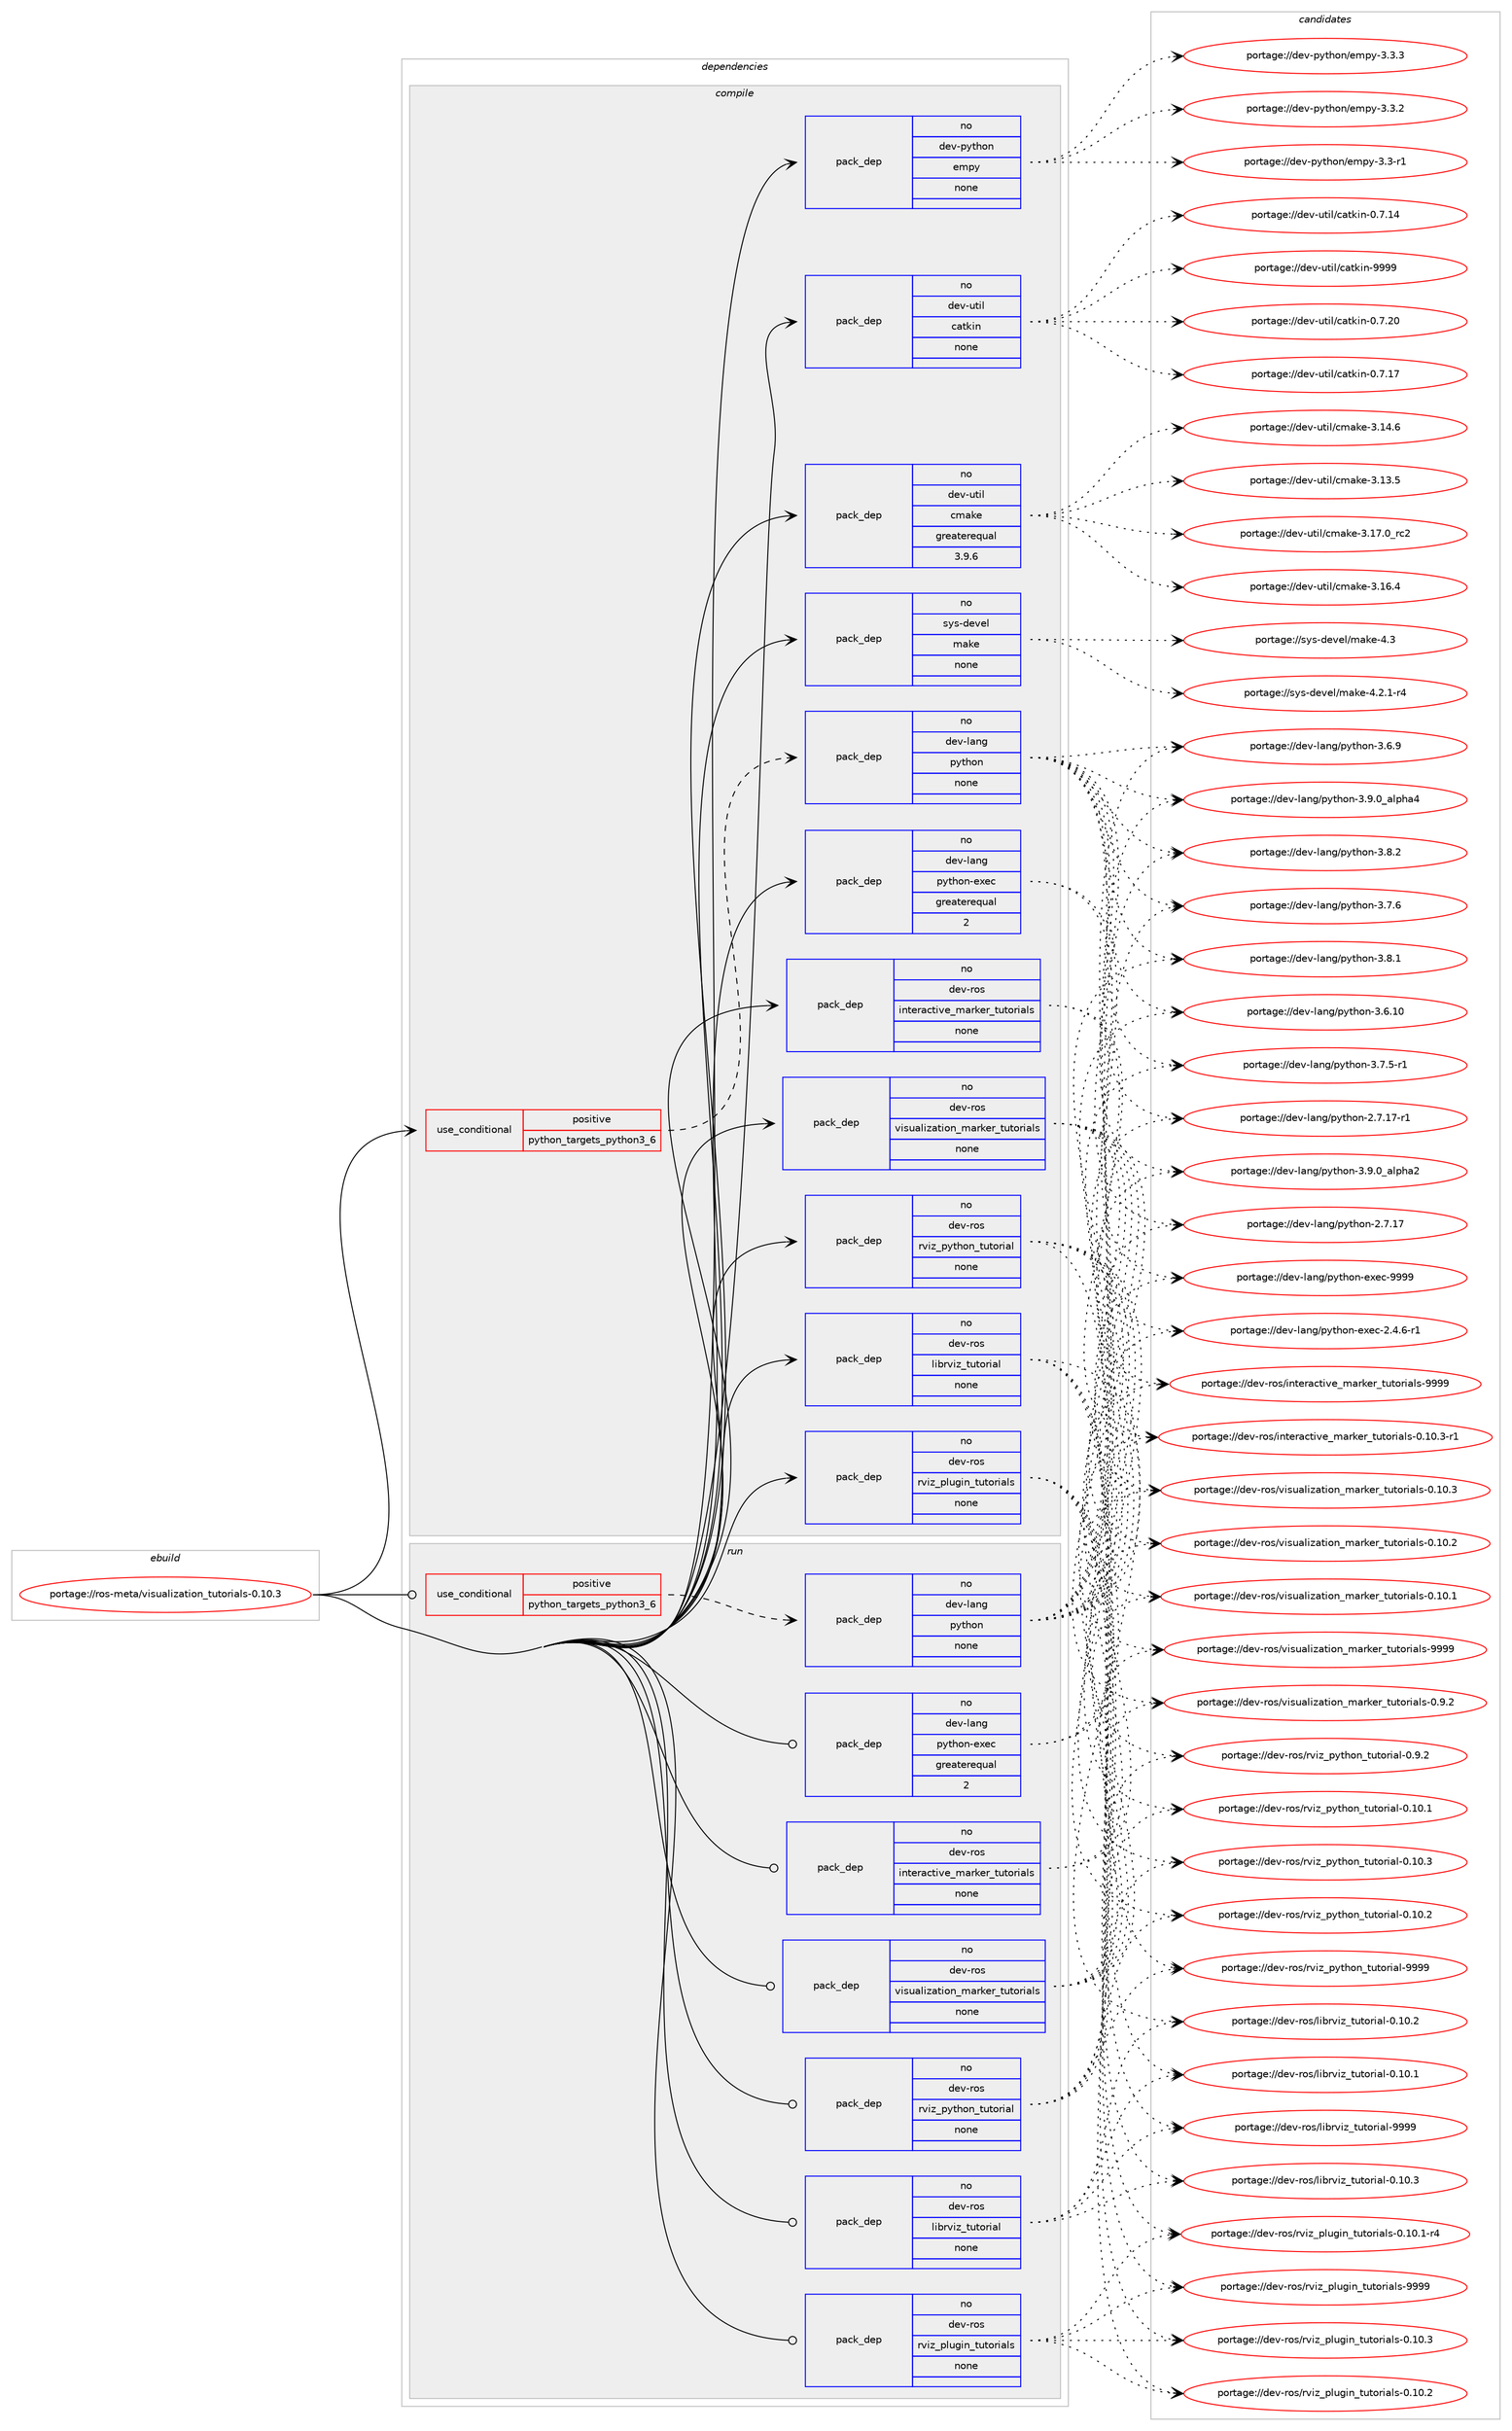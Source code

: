 digraph prolog {

# *************
# Graph options
# *************

newrank=true;
concentrate=true;
compound=true;
graph [rankdir=LR,fontname=Helvetica,fontsize=10,ranksep=1.5];#, ranksep=2.5, nodesep=0.2];
edge  [arrowhead=vee];
node  [fontname=Helvetica,fontsize=10];

# **********
# The ebuild
# **********

subgraph cluster_leftcol {
color=gray;
rank=same;
label=<<i>ebuild</i>>;
id [label="portage://ros-meta/visualization_tutorials-0.10.3", color=red, width=4, href="../ros-meta/visualization_tutorials-0.10.3.svg"];
}

# ****************
# The dependencies
# ****************

subgraph cluster_midcol {
color=gray;
label=<<i>dependencies</i>>;
subgraph cluster_compile {
fillcolor="#eeeeee";
style=filled;
label=<<i>compile</i>>;
subgraph cond11693 {
dependency57875 [label=<<TABLE BORDER="0" CELLBORDER="1" CELLSPACING="0" CELLPADDING="4"><TR><TD ROWSPAN="3" CELLPADDING="10">use_conditional</TD></TR><TR><TD>positive</TD></TR><TR><TD>python_targets_python3_6</TD></TR></TABLE>>, shape=none, color=red];
subgraph pack44928 {
dependency57876 [label=<<TABLE BORDER="0" CELLBORDER="1" CELLSPACING="0" CELLPADDING="4" WIDTH="220"><TR><TD ROWSPAN="6" CELLPADDING="30">pack_dep</TD></TR><TR><TD WIDTH="110">no</TD></TR><TR><TD>dev-lang</TD></TR><TR><TD>python</TD></TR><TR><TD>none</TD></TR><TR><TD></TD></TR></TABLE>>, shape=none, color=blue];
}
dependency57875:e -> dependency57876:w [weight=20,style="dashed",arrowhead="vee"];
}
id:e -> dependency57875:w [weight=20,style="solid",arrowhead="vee"];
subgraph pack44929 {
dependency57877 [label=<<TABLE BORDER="0" CELLBORDER="1" CELLSPACING="0" CELLPADDING="4" WIDTH="220"><TR><TD ROWSPAN="6" CELLPADDING="30">pack_dep</TD></TR><TR><TD WIDTH="110">no</TD></TR><TR><TD>dev-lang</TD></TR><TR><TD>python-exec</TD></TR><TR><TD>greaterequal</TD></TR><TR><TD>2</TD></TR></TABLE>>, shape=none, color=blue];
}
id:e -> dependency57877:w [weight=20,style="solid",arrowhead="vee"];
subgraph pack44930 {
dependency57878 [label=<<TABLE BORDER="0" CELLBORDER="1" CELLSPACING="0" CELLPADDING="4" WIDTH="220"><TR><TD ROWSPAN="6" CELLPADDING="30">pack_dep</TD></TR><TR><TD WIDTH="110">no</TD></TR><TR><TD>dev-python</TD></TR><TR><TD>empy</TD></TR><TR><TD>none</TD></TR><TR><TD></TD></TR></TABLE>>, shape=none, color=blue];
}
id:e -> dependency57878:w [weight=20,style="solid",arrowhead="vee"];
subgraph pack44931 {
dependency57879 [label=<<TABLE BORDER="0" CELLBORDER="1" CELLSPACING="0" CELLPADDING="4" WIDTH="220"><TR><TD ROWSPAN="6" CELLPADDING="30">pack_dep</TD></TR><TR><TD WIDTH="110">no</TD></TR><TR><TD>dev-ros</TD></TR><TR><TD>interactive_marker_tutorials</TD></TR><TR><TD>none</TD></TR><TR><TD></TD></TR></TABLE>>, shape=none, color=blue];
}
id:e -> dependency57879:w [weight=20,style="solid",arrowhead="vee"];
subgraph pack44932 {
dependency57880 [label=<<TABLE BORDER="0" CELLBORDER="1" CELLSPACING="0" CELLPADDING="4" WIDTH="220"><TR><TD ROWSPAN="6" CELLPADDING="30">pack_dep</TD></TR><TR><TD WIDTH="110">no</TD></TR><TR><TD>dev-ros</TD></TR><TR><TD>librviz_tutorial</TD></TR><TR><TD>none</TD></TR><TR><TD></TD></TR></TABLE>>, shape=none, color=blue];
}
id:e -> dependency57880:w [weight=20,style="solid",arrowhead="vee"];
subgraph pack44933 {
dependency57881 [label=<<TABLE BORDER="0" CELLBORDER="1" CELLSPACING="0" CELLPADDING="4" WIDTH="220"><TR><TD ROWSPAN="6" CELLPADDING="30">pack_dep</TD></TR><TR><TD WIDTH="110">no</TD></TR><TR><TD>dev-ros</TD></TR><TR><TD>rviz_plugin_tutorials</TD></TR><TR><TD>none</TD></TR><TR><TD></TD></TR></TABLE>>, shape=none, color=blue];
}
id:e -> dependency57881:w [weight=20,style="solid",arrowhead="vee"];
subgraph pack44934 {
dependency57882 [label=<<TABLE BORDER="0" CELLBORDER="1" CELLSPACING="0" CELLPADDING="4" WIDTH="220"><TR><TD ROWSPAN="6" CELLPADDING="30">pack_dep</TD></TR><TR><TD WIDTH="110">no</TD></TR><TR><TD>dev-ros</TD></TR><TR><TD>rviz_python_tutorial</TD></TR><TR><TD>none</TD></TR><TR><TD></TD></TR></TABLE>>, shape=none, color=blue];
}
id:e -> dependency57882:w [weight=20,style="solid",arrowhead="vee"];
subgraph pack44935 {
dependency57883 [label=<<TABLE BORDER="0" CELLBORDER="1" CELLSPACING="0" CELLPADDING="4" WIDTH="220"><TR><TD ROWSPAN="6" CELLPADDING="30">pack_dep</TD></TR><TR><TD WIDTH="110">no</TD></TR><TR><TD>dev-ros</TD></TR><TR><TD>visualization_marker_tutorials</TD></TR><TR><TD>none</TD></TR><TR><TD></TD></TR></TABLE>>, shape=none, color=blue];
}
id:e -> dependency57883:w [weight=20,style="solid",arrowhead="vee"];
subgraph pack44936 {
dependency57884 [label=<<TABLE BORDER="0" CELLBORDER="1" CELLSPACING="0" CELLPADDING="4" WIDTH="220"><TR><TD ROWSPAN="6" CELLPADDING="30">pack_dep</TD></TR><TR><TD WIDTH="110">no</TD></TR><TR><TD>dev-util</TD></TR><TR><TD>catkin</TD></TR><TR><TD>none</TD></TR><TR><TD></TD></TR></TABLE>>, shape=none, color=blue];
}
id:e -> dependency57884:w [weight=20,style="solid",arrowhead="vee"];
subgraph pack44937 {
dependency57885 [label=<<TABLE BORDER="0" CELLBORDER="1" CELLSPACING="0" CELLPADDING="4" WIDTH="220"><TR><TD ROWSPAN="6" CELLPADDING="30">pack_dep</TD></TR><TR><TD WIDTH="110">no</TD></TR><TR><TD>dev-util</TD></TR><TR><TD>cmake</TD></TR><TR><TD>greaterequal</TD></TR><TR><TD>3.9.6</TD></TR></TABLE>>, shape=none, color=blue];
}
id:e -> dependency57885:w [weight=20,style="solid",arrowhead="vee"];
subgraph pack44938 {
dependency57886 [label=<<TABLE BORDER="0" CELLBORDER="1" CELLSPACING="0" CELLPADDING="4" WIDTH="220"><TR><TD ROWSPAN="6" CELLPADDING="30">pack_dep</TD></TR><TR><TD WIDTH="110">no</TD></TR><TR><TD>sys-devel</TD></TR><TR><TD>make</TD></TR><TR><TD>none</TD></TR><TR><TD></TD></TR></TABLE>>, shape=none, color=blue];
}
id:e -> dependency57886:w [weight=20,style="solid",arrowhead="vee"];
}
subgraph cluster_compileandrun {
fillcolor="#eeeeee";
style=filled;
label=<<i>compile and run</i>>;
}
subgraph cluster_run {
fillcolor="#eeeeee";
style=filled;
label=<<i>run</i>>;
subgraph cond11694 {
dependency57887 [label=<<TABLE BORDER="0" CELLBORDER="1" CELLSPACING="0" CELLPADDING="4"><TR><TD ROWSPAN="3" CELLPADDING="10">use_conditional</TD></TR><TR><TD>positive</TD></TR><TR><TD>python_targets_python3_6</TD></TR></TABLE>>, shape=none, color=red];
subgraph pack44939 {
dependency57888 [label=<<TABLE BORDER="0" CELLBORDER="1" CELLSPACING="0" CELLPADDING="4" WIDTH="220"><TR><TD ROWSPAN="6" CELLPADDING="30">pack_dep</TD></TR><TR><TD WIDTH="110">no</TD></TR><TR><TD>dev-lang</TD></TR><TR><TD>python</TD></TR><TR><TD>none</TD></TR><TR><TD></TD></TR></TABLE>>, shape=none, color=blue];
}
dependency57887:e -> dependency57888:w [weight=20,style="dashed",arrowhead="vee"];
}
id:e -> dependency57887:w [weight=20,style="solid",arrowhead="odot"];
subgraph pack44940 {
dependency57889 [label=<<TABLE BORDER="0" CELLBORDER="1" CELLSPACING="0" CELLPADDING="4" WIDTH="220"><TR><TD ROWSPAN="6" CELLPADDING="30">pack_dep</TD></TR><TR><TD WIDTH="110">no</TD></TR><TR><TD>dev-lang</TD></TR><TR><TD>python-exec</TD></TR><TR><TD>greaterequal</TD></TR><TR><TD>2</TD></TR></TABLE>>, shape=none, color=blue];
}
id:e -> dependency57889:w [weight=20,style="solid",arrowhead="odot"];
subgraph pack44941 {
dependency57890 [label=<<TABLE BORDER="0" CELLBORDER="1" CELLSPACING="0" CELLPADDING="4" WIDTH="220"><TR><TD ROWSPAN="6" CELLPADDING="30">pack_dep</TD></TR><TR><TD WIDTH="110">no</TD></TR><TR><TD>dev-ros</TD></TR><TR><TD>interactive_marker_tutorials</TD></TR><TR><TD>none</TD></TR><TR><TD></TD></TR></TABLE>>, shape=none, color=blue];
}
id:e -> dependency57890:w [weight=20,style="solid",arrowhead="odot"];
subgraph pack44942 {
dependency57891 [label=<<TABLE BORDER="0" CELLBORDER="1" CELLSPACING="0" CELLPADDING="4" WIDTH="220"><TR><TD ROWSPAN="6" CELLPADDING="30">pack_dep</TD></TR><TR><TD WIDTH="110">no</TD></TR><TR><TD>dev-ros</TD></TR><TR><TD>librviz_tutorial</TD></TR><TR><TD>none</TD></TR><TR><TD></TD></TR></TABLE>>, shape=none, color=blue];
}
id:e -> dependency57891:w [weight=20,style="solid",arrowhead="odot"];
subgraph pack44943 {
dependency57892 [label=<<TABLE BORDER="0" CELLBORDER="1" CELLSPACING="0" CELLPADDING="4" WIDTH="220"><TR><TD ROWSPAN="6" CELLPADDING="30">pack_dep</TD></TR><TR><TD WIDTH="110">no</TD></TR><TR><TD>dev-ros</TD></TR><TR><TD>rviz_plugin_tutorials</TD></TR><TR><TD>none</TD></TR><TR><TD></TD></TR></TABLE>>, shape=none, color=blue];
}
id:e -> dependency57892:w [weight=20,style="solid",arrowhead="odot"];
subgraph pack44944 {
dependency57893 [label=<<TABLE BORDER="0" CELLBORDER="1" CELLSPACING="0" CELLPADDING="4" WIDTH="220"><TR><TD ROWSPAN="6" CELLPADDING="30">pack_dep</TD></TR><TR><TD WIDTH="110">no</TD></TR><TR><TD>dev-ros</TD></TR><TR><TD>rviz_python_tutorial</TD></TR><TR><TD>none</TD></TR><TR><TD></TD></TR></TABLE>>, shape=none, color=blue];
}
id:e -> dependency57893:w [weight=20,style="solid",arrowhead="odot"];
subgraph pack44945 {
dependency57894 [label=<<TABLE BORDER="0" CELLBORDER="1" CELLSPACING="0" CELLPADDING="4" WIDTH="220"><TR><TD ROWSPAN="6" CELLPADDING="30">pack_dep</TD></TR><TR><TD WIDTH="110">no</TD></TR><TR><TD>dev-ros</TD></TR><TR><TD>visualization_marker_tutorials</TD></TR><TR><TD>none</TD></TR><TR><TD></TD></TR></TABLE>>, shape=none, color=blue];
}
id:e -> dependency57894:w [weight=20,style="solid",arrowhead="odot"];
}
}

# **************
# The candidates
# **************

subgraph cluster_choices {
rank=same;
color=gray;
label=<<i>candidates</i>>;

subgraph choice44928 {
color=black;
nodesep=1;
choice10010111845108971101034711212111610411111045514657464895971081121049752 [label="portage://dev-lang/python-3.9.0_alpha4", color=red, width=4,href="../dev-lang/python-3.9.0_alpha4.svg"];
choice10010111845108971101034711212111610411111045514657464895971081121049750 [label="portage://dev-lang/python-3.9.0_alpha2", color=red, width=4,href="../dev-lang/python-3.9.0_alpha2.svg"];
choice100101118451089711010347112121116104111110455146564650 [label="portage://dev-lang/python-3.8.2", color=red, width=4,href="../dev-lang/python-3.8.2.svg"];
choice100101118451089711010347112121116104111110455146564649 [label="portage://dev-lang/python-3.8.1", color=red, width=4,href="../dev-lang/python-3.8.1.svg"];
choice100101118451089711010347112121116104111110455146554654 [label="portage://dev-lang/python-3.7.6", color=red, width=4,href="../dev-lang/python-3.7.6.svg"];
choice1001011184510897110103471121211161041111104551465546534511449 [label="portage://dev-lang/python-3.7.5-r1", color=red, width=4,href="../dev-lang/python-3.7.5-r1.svg"];
choice100101118451089711010347112121116104111110455146544657 [label="portage://dev-lang/python-3.6.9", color=red, width=4,href="../dev-lang/python-3.6.9.svg"];
choice10010111845108971101034711212111610411111045514654464948 [label="portage://dev-lang/python-3.6.10", color=red, width=4,href="../dev-lang/python-3.6.10.svg"];
choice100101118451089711010347112121116104111110455046554649554511449 [label="portage://dev-lang/python-2.7.17-r1", color=red, width=4,href="../dev-lang/python-2.7.17-r1.svg"];
choice10010111845108971101034711212111610411111045504655464955 [label="portage://dev-lang/python-2.7.17", color=red, width=4,href="../dev-lang/python-2.7.17.svg"];
dependency57876:e -> choice10010111845108971101034711212111610411111045514657464895971081121049752:w [style=dotted,weight="100"];
dependency57876:e -> choice10010111845108971101034711212111610411111045514657464895971081121049750:w [style=dotted,weight="100"];
dependency57876:e -> choice100101118451089711010347112121116104111110455146564650:w [style=dotted,weight="100"];
dependency57876:e -> choice100101118451089711010347112121116104111110455146564649:w [style=dotted,weight="100"];
dependency57876:e -> choice100101118451089711010347112121116104111110455146554654:w [style=dotted,weight="100"];
dependency57876:e -> choice1001011184510897110103471121211161041111104551465546534511449:w [style=dotted,weight="100"];
dependency57876:e -> choice100101118451089711010347112121116104111110455146544657:w [style=dotted,weight="100"];
dependency57876:e -> choice10010111845108971101034711212111610411111045514654464948:w [style=dotted,weight="100"];
dependency57876:e -> choice100101118451089711010347112121116104111110455046554649554511449:w [style=dotted,weight="100"];
dependency57876:e -> choice10010111845108971101034711212111610411111045504655464955:w [style=dotted,weight="100"];
}
subgraph choice44929 {
color=black;
nodesep=1;
choice10010111845108971101034711212111610411111045101120101994557575757 [label="portage://dev-lang/python-exec-9999", color=red, width=4,href="../dev-lang/python-exec-9999.svg"];
choice10010111845108971101034711212111610411111045101120101994550465246544511449 [label="portage://dev-lang/python-exec-2.4.6-r1", color=red, width=4,href="../dev-lang/python-exec-2.4.6-r1.svg"];
dependency57877:e -> choice10010111845108971101034711212111610411111045101120101994557575757:w [style=dotted,weight="100"];
dependency57877:e -> choice10010111845108971101034711212111610411111045101120101994550465246544511449:w [style=dotted,weight="100"];
}
subgraph choice44930 {
color=black;
nodesep=1;
choice1001011184511212111610411111047101109112121455146514651 [label="portage://dev-python/empy-3.3.3", color=red, width=4,href="../dev-python/empy-3.3.3.svg"];
choice1001011184511212111610411111047101109112121455146514650 [label="portage://dev-python/empy-3.3.2", color=red, width=4,href="../dev-python/empy-3.3.2.svg"];
choice1001011184511212111610411111047101109112121455146514511449 [label="portage://dev-python/empy-3.3-r1", color=red, width=4,href="../dev-python/empy-3.3-r1.svg"];
dependency57878:e -> choice1001011184511212111610411111047101109112121455146514651:w [style=dotted,weight="100"];
dependency57878:e -> choice1001011184511212111610411111047101109112121455146514650:w [style=dotted,weight="100"];
dependency57878:e -> choice1001011184511212111610411111047101109112121455146514511449:w [style=dotted,weight="100"];
}
subgraph choice44931 {
color=black;
nodesep=1;
choice10010111845114111115471051101161011149799116105118101951099711410710111495116117116111114105971081154557575757 [label="portage://dev-ros/interactive_marker_tutorials-9999", color=red, width=4,href="../dev-ros/interactive_marker_tutorials-9999.svg"];
choice1001011184511411111547105110116101114979911610511810195109971141071011149511611711611111410597108115454846494846514511449 [label="portage://dev-ros/interactive_marker_tutorials-0.10.3-r1", color=red, width=4,href="../dev-ros/interactive_marker_tutorials-0.10.3-r1.svg"];
dependency57879:e -> choice10010111845114111115471051101161011149799116105118101951099711410710111495116117116111114105971081154557575757:w [style=dotted,weight="100"];
dependency57879:e -> choice1001011184511411111547105110116101114979911610511810195109971141071011149511611711611111410597108115454846494846514511449:w [style=dotted,weight="100"];
}
subgraph choice44932 {
color=black;
nodesep=1;
choice10010111845114111115471081059811411810512295116117116111114105971084557575757 [label="portage://dev-ros/librviz_tutorial-9999", color=red, width=4,href="../dev-ros/librviz_tutorial-9999.svg"];
choice100101118451141111154710810598114118105122951161171161111141059710845484649484651 [label="portage://dev-ros/librviz_tutorial-0.10.3", color=red, width=4,href="../dev-ros/librviz_tutorial-0.10.3.svg"];
choice100101118451141111154710810598114118105122951161171161111141059710845484649484650 [label="portage://dev-ros/librviz_tutorial-0.10.2", color=red, width=4,href="../dev-ros/librviz_tutorial-0.10.2.svg"];
choice100101118451141111154710810598114118105122951161171161111141059710845484649484649 [label="portage://dev-ros/librviz_tutorial-0.10.1", color=red, width=4,href="../dev-ros/librviz_tutorial-0.10.1.svg"];
dependency57880:e -> choice10010111845114111115471081059811411810512295116117116111114105971084557575757:w [style=dotted,weight="100"];
dependency57880:e -> choice100101118451141111154710810598114118105122951161171161111141059710845484649484651:w [style=dotted,weight="100"];
dependency57880:e -> choice100101118451141111154710810598114118105122951161171161111141059710845484649484650:w [style=dotted,weight="100"];
dependency57880:e -> choice100101118451141111154710810598114118105122951161171161111141059710845484649484649:w [style=dotted,weight="100"];
}
subgraph choice44933 {
color=black;
nodesep=1;
choice10010111845114111115471141181051229511210811710310511095116117116111114105971081154557575757 [label="portage://dev-ros/rviz_plugin_tutorials-9999", color=red, width=4,href="../dev-ros/rviz_plugin_tutorials-9999.svg"];
choice100101118451141111154711411810512295112108117103105110951161171161111141059710811545484649484651 [label="portage://dev-ros/rviz_plugin_tutorials-0.10.3", color=red, width=4,href="../dev-ros/rviz_plugin_tutorials-0.10.3.svg"];
choice100101118451141111154711411810512295112108117103105110951161171161111141059710811545484649484650 [label="portage://dev-ros/rviz_plugin_tutorials-0.10.2", color=red, width=4,href="../dev-ros/rviz_plugin_tutorials-0.10.2.svg"];
choice1001011184511411111547114118105122951121081171031051109511611711611111410597108115454846494846494511452 [label="portage://dev-ros/rviz_plugin_tutorials-0.10.1-r4", color=red, width=4,href="../dev-ros/rviz_plugin_tutorials-0.10.1-r4.svg"];
dependency57881:e -> choice10010111845114111115471141181051229511210811710310511095116117116111114105971081154557575757:w [style=dotted,weight="100"];
dependency57881:e -> choice100101118451141111154711411810512295112108117103105110951161171161111141059710811545484649484651:w [style=dotted,weight="100"];
dependency57881:e -> choice100101118451141111154711411810512295112108117103105110951161171161111141059710811545484649484650:w [style=dotted,weight="100"];
dependency57881:e -> choice1001011184511411111547114118105122951121081171031051109511611711611111410597108115454846494846494511452:w [style=dotted,weight="100"];
}
subgraph choice44934 {
color=black;
nodesep=1;
choice10010111845114111115471141181051229511212111610411111095116117116111114105971084557575757 [label="portage://dev-ros/rviz_python_tutorial-9999", color=red, width=4,href="../dev-ros/rviz_python_tutorial-9999.svg"];
choice1001011184511411111547114118105122951121211161041111109511611711611111410597108454846574650 [label="portage://dev-ros/rviz_python_tutorial-0.9.2", color=red, width=4,href="../dev-ros/rviz_python_tutorial-0.9.2.svg"];
choice100101118451141111154711411810512295112121116104111110951161171161111141059710845484649484651 [label="portage://dev-ros/rviz_python_tutorial-0.10.3", color=red, width=4,href="../dev-ros/rviz_python_tutorial-0.10.3.svg"];
choice100101118451141111154711411810512295112121116104111110951161171161111141059710845484649484650 [label="portage://dev-ros/rviz_python_tutorial-0.10.2", color=red, width=4,href="../dev-ros/rviz_python_tutorial-0.10.2.svg"];
choice100101118451141111154711411810512295112121116104111110951161171161111141059710845484649484649 [label="portage://dev-ros/rviz_python_tutorial-0.10.1", color=red, width=4,href="../dev-ros/rviz_python_tutorial-0.10.1.svg"];
dependency57882:e -> choice10010111845114111115471141181051229511212111610411111095116117116111114105971084557575757:w [style=dotted,weight="100"];
dependency57882:e -> choice1001011184511411111547114118105122951121211161041111109511611711611111410597108454846574650:w [style=dotted,weight="100"];
dependency57882:e -> choice100101118451141111154711411810512295112121116104111110951161171161111141059710845484649484651:w [style=dotted,weight="100"];
dependency57882:e -> choice100101118451141111154711411810512295112121116104111110951161171161111141059710845484649484650:w [style=dotted,weight="100"];
dependency57882:e -> choice100101118451141111154711411810512295112121116104111110951161171161111141059710845484649484649:w [style=dotted,weight="100"];
}
subgraph choice44935 {
color=black;
nodesep=1;
choice10010111845114111115471181051151179710810512297116105111110951099711410710111495116117116111114105971081154557575757 [label="portage://dev-ros/visualization_marker_tutorials-9999", color=red, width=4,href="../dev-ros/visualization_marker_tutorials-9999.svg"];
choice1001011184511411111547118105115117971081051229711610511111095109971141071011149511611711611111410597108115454846574650 [label="portage://dev-ros/visualization_marker_tutorials-0.9.2", color=red, width=4,href="../dev-ros/visualization_marker_tutorials-0.9.2.svg"];
choice100101118451141111154711810511511797108105122971161051111109510997114107101114951161171161111141059710811545484649484651 [label="portage://dev-ros/visualization_marker_tutorials-0.10.3", color=red, width=4,href="../dev-ros/visualization_marker_tutorials-0.10.3.svg"];
choice100101118451141111154711810511511797108105122971161051111109510997114107101114951161171161111141059710811545484649484650 [label="portage://dev-ros/visualization_marker_tutorials-0.10.2", color=red, width=4,href="../dev-ros/visualization_marker_tutorials-0.10.2.svg"];
choice100101118451141111154711810511511797108105122971161051111109510997114107101114951161171161111141059710811545484649484649 [label="portage://dev-ros/visualization_marker_tutorials-0.10.1", color=red, width=4,href="../dev-ros/visualization_marker_tutorials-0.10.1.svg"];
dependency57883:e -> choice10010111845114111115471181051151179710810512297116105111110951099711410710111495116117116111114105971081154557575757:w [style=dotted,weight="100"];
dependency57883:e -> choice1001011184511411111547118105115117971081051229711610511111095109971141071011149511611711611111410597108115454846574650:w [style=dotted,weight="100"];
dependency57883:e -> choice100101118451141111154711810511511797108105122971161051111109510997114107101114951161171161111141059710811545484649484651:w [style=dotted,weight="100"];
dependency57883:e -> choice100101118451141111154711810511511797108105122971161051111109510997114107101114951161171161111141059710811545484649484650:w [style=dotted,weight="100"];
dependency57883:e -> choice100101118451141111154711810511511797108105122971161051111109510997114107101114951161171161111141059710811545484649484649:w [style=dotted,weight="100"];
}
subgraph choice44936 {
color=black;
nodesep=1;
choice100101118451171161051084799971161071051104557575757 [label="portage://dev-util/catkin-9999", color=red, width=4,href="../dev-util/catkin-9999.svg"];
choice1001011184511711610510847999711610710511045484655465048 [label="portage://dev-util/catkin-0.7.20", color=red, width=4,href="../dev-util/catkin-0.7.20.svg"];
choice1001011184511711610510847999711610710511045484655464955 [label="portage://dev-util/catkin-0.7.17", color=red, width=4,href="../dev-util/catkin-0.7.17.svg"];
choice1001011184511711610510847999711610710511045484655464952 [label="portage://dev-util/catkin-0.7.14", color=red, width=4,href="../dev-util/catkin-0.7.14.svg"];
dependency57884:e -> choice100101118451171161051084799971161071051104557575757:w [style=dotted,weight="100"];
dependency57884:e -> choice1001011184511711610510847999711610710511045484655465048:w [style=dotted,weight="100"];
dependency57884:e -> choice1001011184511711610510847999711610710511045484655464955:w [style=dotted,weight="100"];
dependency57884:e -> choice1001011184511711610510847999711610710511045484655464952:w [style=dotted,weight="100"];
}
subgraph choice44937 {
color=black;
nodesep=1;
choice1001011184511711610510847991099710710145514649554648951149950 [label="portage://dev-util/cmake-3.17.0_rc2", color=red, width=4,href="../dev-util/cmake-3.17.0_rc2.svg"];
choice1001011184511711610510847991099710710145514649544652 [label="portage://dev-util/cmake-3.16.4", color=red, width=4,href="../dev-util/cmake-3.16.4.svg"];
choice1001011184511711610510847991099710710145514649524654 [label="portage://dev-util/cmake-3.14.6", color=red, width=4,href="../dev-util/cmake-3.14.6.svg"];
choice1001011184511711610510847991099710710145514649514653 [label="portage://dev-util/cmake-3.13.5", color=red, width=4,href="../dev-util/cmake-3.13.5.svg"];
dependency57885:e -> choice1001011184511711610510847991099710710145514649554648951149950:w [style=dotted,weight="100"];
dependency57885:e -> choice1001011184511711610510847991099710710145514649544652:w [style=dotted,weight="100"];
dependency57885:e -> choice1001011184511711610510847991099710710145514649524654:w [style=dotted,weight="100"];
dependency57885:e -> choice1001011184511711610510847991099710710145514649514653:w [style=dotted,weight="100"];
}
subgraph choice44938 {
color=black;
nodesep=1;
choice11512111545100101118101108471099710710145524651 [label="portage://sys-devel/make-4.3", color=red, width=4,href="../sys-devel/make-4.3.svg"];
choice1151211154510010111810110847109971071014552465046494511452 [label="portage://sys-devel/make-4.2.1-r4", color=red, width=4,href="../sys-devel/make-4.2.1-r4.svg"];
dependency57886:e -> choice11512111545100101118101108471099710710145524651:w [style=dotted,weight="100"];
dependency57886:e -> choice1151211154510010111810110847109971071014552465046494511452:w [style=dotted,weight="100"];
}
subgraph choice44939 {
color=black;
nodesep=1;
choice10010111845108971101034711212111610411111045514657464895971081121049752 [label="portage://dev-lang/python-3.9.0_alpha4", color=red, width=4,href="../dev-lang/python-3.9.0_alpha4.svg"];
choice10010111845108971101034711212111610411111045514657464895971081121049750 [label="portage://dev-lang/python-3.9.0_alpha2", color=red, width=4,href="../dev-lang/python-3.9.0_alpha2.svg"];
choice100101118451089711010347112121116104111110455146564650 [label="portage://dev-lang/python-3.8.2", color=red, width=4,href="../dev-lang/python-3.8.2.svg"];
choice100101118451089711010347112121116104111110455146564649 [label="portage://dev-lang/python-3.8.1", color=red, width=4,href="../dev-lang/python-3.8.1.svg"];
choice100101118451089711010347112121116104111110455146554654 [label="portage://dev-lang/python-3.7.6", color=red, width=4,href="../dev-lang/python-3.7.6.svg"];
choice1001011184510897110103471121211161041111104551465546534511449 [label="portage://dev-lang/python-3.7.5-r1", color=red, width=4,href="../dev-lang/python-3.7.5-r1.svg"];
choice100101118451089711010347112121116104111110455146544657 [label="portage://dev-lang/python-3.6.9", color=red, width=4,href="../dev-lang/python-3.6.9.svg"];
choice10010111845108971101034711212111610411111045514654464948 [label="portage://dev-lang/python-3.6.10", color=red, width=4,href="../dev-lang/python-3.6.10.svg"];
choice100101118451089711010347112121116104111110455046554649554511449 [label="portage://dev-lang/python-2.7.17-r1", color=red, width=4,href="../dev-lang/python-2.7.17-r1.svg"];
choice10010111845108971101034711212111610411111045504655464955 [label="portage://dev-lang/python-2.7.17", color=red, width=4,href="../dev-lang/python-2.7.17.svg"];
dependency57888:e -> choice10010111845108971101034711212111610411111045514657464895971081121049752:w [style=dotted,weight="100"];
dependency57888:e -> choice10010111845108971101034711212111610411111045514657464895971081121049750:w [style=dotted,weight="100"];
dependency57888:e -> choice100101118451089711010347112121116104111110455146564650:w [style=dotted,weight="100"];
dependency57888:e -> choice100101118451089711010347112121116104111110455146564649:w [style=dotted,weight="100"];
dependency57888:e -> choice100101118451089711010347112121116104111110455146554654:w [style=dotted,weight="100"];
dependency57888:e -> choice1001011184510897110103471121211161041111104551465546534511449:w [style=dotted,weight="100"];
dependency57888:e -> choice100101118451089711010347112121116104111110455146544657:w [style=dotted,weight="100"];
dependency57888:e -> choice10010111845108971101034711212111610411111045514654464948:w [style=dotted,weight="100"];
dependency57888:e -> choice100101118451089711010347112121116104111110455046554649554511449:w [style=dotted,weight="100"];
dependency57888:e -> choice10010111845108971101034711212111610411111045504655464955:w [style=dotted,weight="100"];
}
subgraph choice44940 {
color=black;
nodesep=1;
choice10010111845108971101034711212111610411111045101120101994557575757 [label="portage://dev-lang/python-exec-9999", color=red, width=4,href="../dev-lang/python-exec-9999.svg"];
choice10010111845108971101034711212111610411111045101120101994550465246544511449 [label="portage://dev-lang/python-exec-2.4.6-r1", color=red, width=4,href="../dev-lang/python-exec-2.4.6-r1.svg"];
dependency57889:e -> choice10010111845108971101034711212111610411111045101120101994557575757:w [style=dotted,weight="100"];
dependency57889:e -> choice10010111845108971101034711212111610411111045101120101994550465246544511449:w [style=dotted,weight="100"];
}
subgraph choice44941 {
color=black;
nodesep=1;
choice10010111845114111115471051101161011149799116105118101951099711410710111495116117116111114105971081154557575757 [label="portage://dev-ros/interactive_marker_tutorials-9999", color=red, width=4,href="../dev-ros/interactive_marker_tutorials-9999.svg"];
choice1001011184511411111547105110116101114979911610511810195109971141071011149511611711611111410597108115454846494846514511449 [label="portage://dev-ros/interactive_marker_tutorials-0.10.3-r1", color=red, width=4,href="../dev-ros/interactive_marker_tutorials-0.10.3-r1.svg"];
dependency57890:e -> choice10010111845114111115471051101161011149799116105118101951099711410710111495116117116111114105971081154557575757:w [style=dotted,weight="100"];
dependency57890:e -> choice1001011184511411111547105110116101114979911610511810195109971141071011149511611711611111410597108115454846494846514511449:w [style=dotted,weight="100"];
}
subgraph choice44942 {
color=black;
nodesep=1;
choice10010111845114111115471081059811411810512295116117116111114105971084557575757 [label="portage://dev-ros/librviz_tutorial-9999", color=red, width=4,href="../dev-ros/librviz_tutorial-9999.svg"];
choice100101118451141111154710810598114118105122951161171161111141059710845484649484651 [label="portage://dev-ros/librviz_tutorial-0.10.3", color=red, width=4,href="../dev-ros/librviz_tutorial-0.10.3.svg"];
choice100101118451141111154710810598114118105122951161171161111141059710845484649484650 [label="portage://dev-ros/librviz_tutorial-0.10.2", color=red, width=4,href="../dev-ros/librviz_tutorial-0.10.2.svg"];
choice100101118451141111154710810598114118105122951161171161111141059710845484649484649 [label="portage://dev-ros/librviz_tutorial-0.10.1", color=red, width=4,href="../dev-ros/librviz_tutorial-0.10.1.svg"];
dependency57891:e -> choice10010111845114111115471081059811411810512295116117116111114105971084557575757:w [style=dotted,weight="100"];
dependency57891:e -> choice100101118451141111154710810598114118105122951161171161111141059710845484649484651:w [style=dotted,weight="100"];
dependency57891:e -> choice100101118451141111154710810598114118105122951161171161111141059710845484649484650:w [style=dotted,weight="100"];
dependency57891:e -> choice100101118451141111154710810598114118105122951161171161111141059710845484649484649:w [style=dotted,weight="100"];
}
subgraph choice44943 {
color=black;
nodesep=1;
choice10010111845114111115471141181051229511210811710310511095116117116111114105971081154557575757 [label="portage://dev-ros/rviz_plugin_tutorials-9999", color=red, width=4,href="../dev-ros/rviz_plugin_tutorials-9999.svg"];
choice100101118451141111154711411810512295112108117103105110951161171161111141059710811545484649484651 [label="portage://dev-ros/rviz_plugin_tutorials-0.10.3", color=red, width=4,href="../dev-ros/rviz_plugin_tutorials-0.10.3.svg"];
choice100101118451141111154711411810512295112108117103105110951161171161111141059710811545484649484650 [label="portage://dev-ros/rviz_plugin_tutorials-0.10.2", color=red, width=4,href="../dev-ros/rviz_plugin_tutorials-0.10.2.svg"];
choice1001011184511411111547114118105122951121081171031051109511611711611111410597108115454846494846494511452 [label="portage://dev-ros/rviz_plugin_tutorials-0.10.1-r4", color=red, width=4,href="../dev-ros/rviz_plugin_tutorials-0.10.1-r4.svg"];
dependency57892:e -> choice10010111845114111115471141181051229511210811710310511095116117116111114105971081154557575757:w [style=dotted,weight="100"];
dependency57892:e -> choice100101118451141111154711411810512295112108117103105110951161171161111141059710811545484649484651:w [style=dotted,weight="100"];
dependency57892:e -> choice100101118451141111154711411810512295112108117103105110951161171161111141059710811545484649484650:w [style=dotted,weight="100"];
dependency57892:e -> choice1001011184511411111547114118105122951121081171031051109511611711611111410597108115454846494846494511452:w [style=dotted,weight="100"];
}
subgraph choice44944 {
color=black;
nodesep=1;
choice10010111845114111115471141181051229511212111610411111095116117116111114105971084557575757 [label="portage://dev-ros/rviz_python_tutorial-9999", color=red, width=4,href="../dev-ros/rviz_python_tutorial-9999.svg"];
choice1001011184511411111547114118105122951121211161041111109511611711611111410597108454846574650 [label="portage://dev-ros/rviz_python_tutorial-0.9.2", color=red, width=4,href="../dev-ros/rviz_python_tutorial-0.9.2.svg"];
choice100101118451141111154711411810512295112121116104111110951161171161111141059710845484649484651 [label="portage://dev-ros/rviz_python_tutorial-0.10.3", color=red, width=4,href="../dev-ros/rviz_python_tutorial-0.10.3.svg"];
choice100101118451141111154711411810512295112121116104111110951161171161111141059710845484649484650 [label="portage://dev-ros/rviz_python_tutorial-0.10.2", color=red, width=4,href="../dev-ros/rviz_python_tutorial-0.10.2.svg"];
choice100101118451141111154711411810512295112121116104111110951161171161111141059710845484649484649 [label="portage://dev-ros/rviz_python_tutorial-0.10.1", color=red, width=4,href="../dev-ros/rviz_python_tutorial-0.10.1.svg"];
dependency57893:e -> choice10010111845114111115471141181051229511212111610411111095116117116111114105971084557575757:w [style=dotted,weight="100"];
dependency57893:e -> choice1001011184511411111547114118105122951121211161041111109511611711611111410597108454846574650:w [style=dotted,weight="100"];
dependency57893:e -> choice100101118451141111154711411810512295112121116104111110951161171161111141059710845484649484651:w [style=dotted,weight="100"];
dependency57893:e -> choice100101118451141111154711411810512295112121116104111110951161171161111141059710845484649484650:w [style=dotted,weight="100"];
dependency57893:e -> choice100101118451141111154711411810512295112121116104111110951161171161111141059710845484649484649:w [style=dotted,weight="100"];
}
subgraph choice44945 {
color=black;
nodesep=1;
choice10010111845114111115471181051151179710810512297116105111110951099711410710111495116117116111114105971081154557575757 [label="portage://dev-ros/visualization_marker_tutorials-9999", color=red, width=4,href="../dev-ros/visualization_marker_tutorials-9999.svg"];
choice1001011184511411111547118105115117971081051229711610511111095109971141071011149511611711611111410597108115454846574650 [label="portage://dev-ros/visualization_marker_tutorials-0.9.2", color=red, width=4,href="../dev-ros/visualization_marker_tutorials-0.9.2.svg"];
choice100101118451141111154711810511511797108105122971161051111109510997114107101114951161171161111141059710811545484649484651 [label="portage://dev-ros/visualization_marker_tutorials-0.10.3", color=red, width=4,href="../dev-ros/visualization_marker_tutorials-0.10.3.svg"];
choice100101118451141111154711810511511797108105122971161051111109510997114107101114951161171161111141059710811545484649484650 [label="portage://dev-ros/visualization_marker_tutorials-0.10.2", color=red, width=4,href="../dev-ros/visualization_marker_tutorials-0.10.2.svg"];
choice100101118451141111154711810511511797108105122971161051111109510997114107101114951161171161111141059710811545484649484649 [label="portage://dev-ros/visualization_marker_tutorials-0.10.1", color=red, width=4,href="../dev-ros/visualization_marker_tutorials-0.10.1.svg"];
dependency57894:e -> choice10010111845114111115471181051151179710810512297116105111110951099711410710111495116117116111114105971081154557575757:w [style=dotted,weight="100"];
dependency57894:e -> choice1001011184511411111547118105115117971081051229711610511111095109971141071011149511611711611111410597108115454846574650:w [style=dotted,weight="100"];
dependency57894:e -> choice100101118451141111154711810511511797108105122971161051111109510997114107101114951161171161111141059710811545484649484651:w [style=dotted,weight="100"];
dependency57894:e -> choice100101118451141111154711810511511797108105122971161051111109510997114107101114951161171161111141059710811545484649484650:w [style=dotted,weight="100"];
dependency57894:e -> choice100101118451141111154711810511511797108105122971161051111109510997114107101114951161171161111141059710811545484649484649:w [style=dotted,weight="100"];
}
}

}
